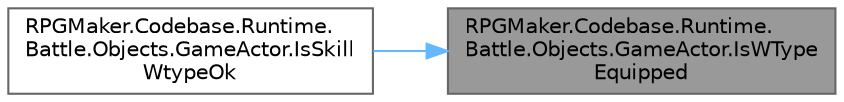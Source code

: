 digraph "RPGMaker.Codebase.Runtime.Battle.Objects.GameActor.IsWTypeEquipped"
{
 // LATEX_PDF_SIZE
  bgcolor="transparent";
  edge [fontname=Helvetica,fontsize=10,labelfontname=Helvetica,labelfontsize=10];
  node [fontname=Helvetica,fontsize=10,shape=box,height=0.2,width=0.4];
  rankdir="RL";
  Node1 [id="Node000001",label="RPGMaker.Codebase.Runtime.\lBattle.Objects.GameActor.IsWType\lEquipped",height=0.2,width=0.4,color="gray40", fillcolor="grey60", style="filled", fontcolor="black",tooltip="😁 指定武器タイプの武器を装備しているか"];
  Node1 -> Node2 [id="edge1_Node000001_Node000002",dir="back",color="steelblue1",style="solid",tooltip=" "];
  Node2 [id="Node000002",label="RPGMaker.Codebase.Runtime.\lBattle.Objects.GameActor.IsSkill\lWtypeOk",height=0.2,width=0.4,color="grey40", fillcolor="white", style="filled",URL="$db/dfc/class_r_p_g_maker_1_1_codebase_1_1_runtime_1_1_battle_1_1_objects_1_1_game_actor.html#af83f0f56685c9376accc29752a6183e5",tooltip="😁 指定スキルの発動条件に合う装備をしているか"];
}
